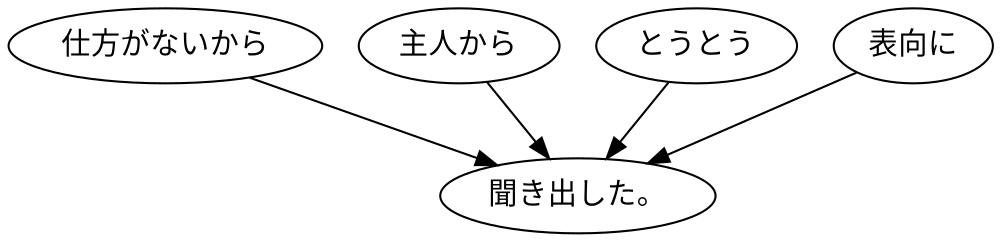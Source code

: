 digraph graph7235 {
	node0 [label="仕方がないから"];
	node1 [label="主人から"];
	node2 [label="とうとう"];
	node3 [label="表向に"];
	node4 [label="聞き出した。"];
	node0 -> node4;
	node1 -> node4;
	node2 -> node4;
	node3 -> node4;
}

